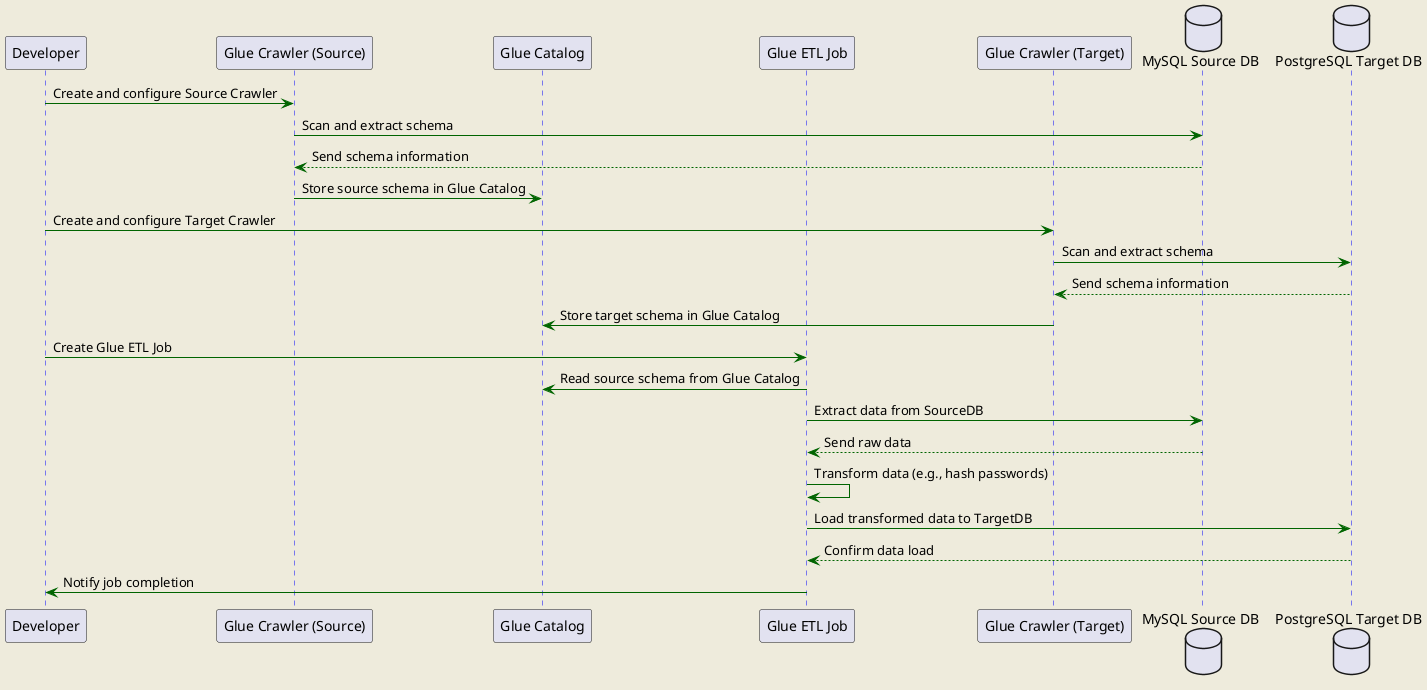 @startuml
skinparam backgroundColor #EEEBDC

skinparam sequence {
    ArrowColor DarkGreen
    LifeLineBorderColor blue
    LifeLineBackgroundColor #A9DCDF
}

participant Developer as Dev
participant "Glue Crawler (Source)" as SourceCrawler
participant "Glue Catalog" as Catalog
participant "Glue ETL Job" as Job
participant "Glue Crawler (Target)" as TargetCrawler

database "MySQL Source DB" as SourceDB
database "PostgreSQL Target DB" as TargetDB

Dev -> SourceCrawler: Create and configure Source Crawler
SourceCrawler -> SourceDB: Scan and extract schema
SourceDB --> SourceCrawler: Send schema information
SourceCrawler -> Catalog: Store source schema in Glue Catalog

Dev -> TargetCrawler: Create and configure Target Crawler
TargetCrawler -> TargetDB: Scan and extract schema
TargetDB --> TargetCrawler: Send schema information
TargetCrawler -> Catalog: Store target schema in Glue Catalog

Dev -> Job: Create Glue ETL Job
Job -> Catalog: Read source schema from Glue Catalog
Job -> SourceDB: Extract data from SourceDB
SourceDB --> Job: Send raw data

Job -> Job: Transform data (e.g., hash passwords)
Job -> TargetDB: Load transformed data to TargetDB
TargetDB --> Job: Confirm data load

Job -> Dev: Notify job completion
@enduml
